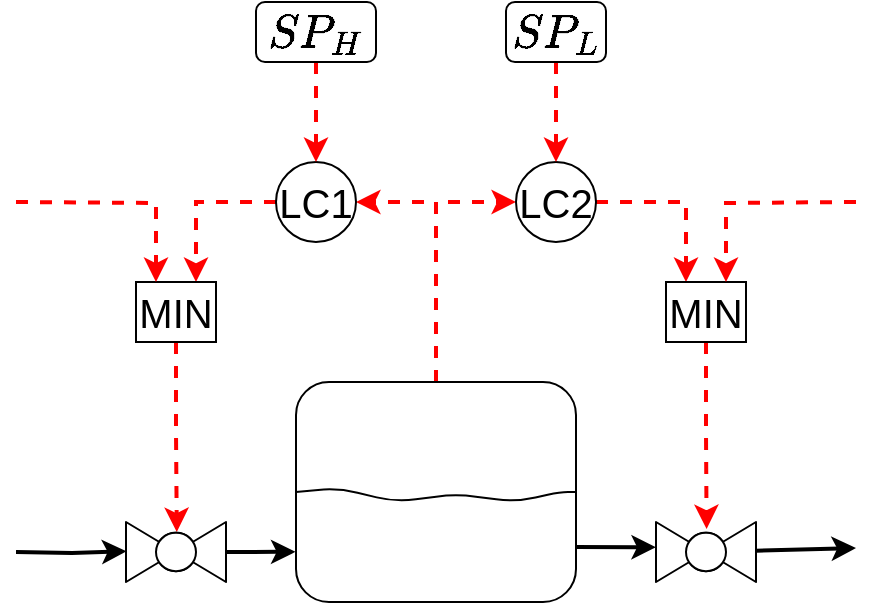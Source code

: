 <mxfile>
    <diagram id="vAsq1MDwtAUqE76dVWq6" name="Page-1">
        <mxGraphModel dx="971" dy="655" grid="1" gridSize="10" guides="1" tooltips="1" connect="1" arrows="1" fold="1" page="1" pageScale="1" pageWidth="1654" pageHeight="1169" math="1" shadow="0">
            <root>
                <mxCell id="0"/>
                <mxCell id="1" parent="0"/>
                <mxCell id="50" style="edgeStyle=orthogonalEdgeStyle;rounded=0;html=1;entryX=1;entryY=0.5;entryDx=0;entryDy=0;dashed=1;strokeColor=#FF0000;fontSize=20;strokeWidth=2;" parent="1" source="9" target="5" edge="1">
                    <mxGeometry relative="1" as="geometry"/>
                </mxCell>
                <mxCell id="57" style="edgeStyle=none;html=1;entryX=-0.001;entryY=0.422;entryDx=0;entryDy=0;entryPerimeter=0;strokeWidth=2;exitX=1;exitY=0.75;exitDx=0;exitDy=0;fontSize=20;" parent="1" source="9" target="29" edge="1">
                    <mxGeometry relative="1" as="geometry"/>
                </mxCell>
                <mxCell id="62" style="edgeStyle=orthogonalEdgeStyle;html=1;entryX=0;entryY=0.5;entryDx=0;entryDy=0;strokeColor=#FF0000;dashed=1;rounded=0;fontSize=20;strokeWidth=2;" parent="1" source="9" target="59" edge="1">
                    <mxGeometry relative="1" as="geometry"/>
                </mxCell>
                <mxCell id="9" value="" style="rounded=1;whiteSpace=wrap;html=1;fontSize=20;" parent="1" vertex="1">
                    <mxGeometry x="660" y="440" width="140" height="110" as="geometry"/>
                </mxCell>
                <mxCell id="3" value="" style="endArrow=none;html=1;exitX=0;exitY=0.5;exitDx=0;exitDy=0;entryX=1;entryY=0.5;entryDx=0;entryDy=0;strokeWidth=1;fontSize=20;" parent="1" source="9" target="9" edge="1">
                    <mxGeometry width="50" height="50" relative="1" as="geometry">
                        <mxPoint x="630" y="497" as="sourcePoint"/>
                        <mxPoint x="810" y="500" as="targetPoint"/>
                        <Array as="points">
                            <mxPoint x="681" y="493"/>
                            <mxPoint x="710" y="500"/>
                            <mxPoint x="740" y="496"/>
                            <mxPoint x="770" y="500"/>
                            <mxPoint x="792" y="495"/>
                        </Array>
                    </mxGeometry>
                </mxCell>
                <mxCell id="51" style="edgeStyle=orthogonalEdgeStyle;rounded=0;html=1;entryX=0.75;entryY=0;entryDx=0;entryDy=0;dashed=1;strokeColor=#FF0000;exitX=0;exitY=0.5;exitDx=0;exitDy=0;fontSize=20;strokeWidth=2;" parent="1" source="5" target="16" edge="1">
                    <mxGeometry relative="1" as="geometry">
                        <mxPoint x="650" y="350" as="sourcePoint"/>
                        <Array as="points">
                            <mxPoint x="610" y="350"/>
                        </Array>
                    </mxGeometry>
                </mxCell>
                <mxCell id="52" style="edgeStyle=orthogonalEdgeStyle;rounded=0;html=1;entryX=0.25;entryY=0;entryDx=0;entryDy=0;dashed=1;strokeColor=#FF0000;exitX=1;exitY=0.5;exitDx=0;exitDy=0;fontSize=20;strokeWidth=2;" parent="1" source="59" target="31" edge="1">
                    <mxGeometry relative="1" as="geometry">
                        <mxPoint x="780" y="350" as="sourcePoint"/>
                    </mxGeometry>
                </mxCell>
                <mxCell id="5" value="LC1" style="ellipse;whiteSpace=wrap;html=1;fontSize=20;" parent="1" vertex="1">
                    <mxGeometry x="650" y="330" width="40" height="40" as="geometry"/>
                </mxCell>
                <mxCell id="19" style="edgeStyle=orthogonalEdgeStyle;rounded=0;html=1;entryX=0.508;entryY=0.167;entryDx=0;entryDy=0;entryPerimeter=0;dashed=1;strokeColor=#FF0000;fontSize=20;strokeWidth=2;" parent="1" source="16" target="26" edge="1">
                    <mxGeometry relative="1" as="geometry">
                        <mxPoint x="600" y="468.2" as="targetPoint"/>
                    </mxGeometry>
                </mxCell>
                <mxCell id="16" value="MIN" style="rounded=0;whiteSpace=wrap;html=1;fontSize=20;" parent="1" vertex="1">
                    <mxGeometry x="580" y="390" width="40" height="30" as="geometry"/>
                </mxCell>
                <mxCell id="56" style="edgeStyle=none;html=1;entryX=-0.002;entryY=0.772;entryDx=0;entryDy=0;strokeWidth=2;entryPerimeter=0;fontSize=20;" parent="1" source="26" target="9" edge="1">
                    <mxGeometry relative="1" as="geometry"/>
                </mxCell>
                <mxCell id="26" value="" style="verticalLabelPosition=bottom;align=center;html=1;verticalAlign=top;pointerEvents=1;dashed=0;shape=mxgraph.pid2valves.valve;valveType=ball;fontSize=20;" parent="1" vertex="1">
                    <mxGeometry x="575" y="510" width="50" height="30" as="geometry"/>
                </mxCell>
                <mxCell id="58" style="edgeStyle=none;html=1;strokeWidth=2;fontSize=20;" parent="1" source="29" edge="1">
                    <mxGeometry relative="1" as="geometry">
                        <mxPoint x="940" y="523" as="targetPoint"/>
                    </mxGeometry>
                </mxCell>
                <mxCell id="29" value="" style="verticalLabelPosition=bottom;align=center;html=1;verticalAlign=top;pointerEvents=1;dashed=0;shape=mxgraph.pid2valves.valve;valveType=ball;fontSize=20;" parent="1" vertex="1">
                    <mxGeometry x="840" y="510" width="50" height="30" as="geometry"/>
                </mxCell>
                <mxCell id="54" style="edgeStyle=orthogonalEdgeStyle;rounded=0;html=1;entryX=0.506;entryY=0.117;entryDx=0;entryDy=0;entryPerimeter=0;dashed=1;strokeColor=#FF0000;fontSize=20;strokeWidth=2;" parent="1" source="31" target="29" edge="1">
                    <mxGeometry relative="1" as="geometry"/>
                </mxCell>
                <mxCell id="31" value="MIN" style="rounded=0;whiteSpace=wrap;html=1;fontSize=20;" parent="1" vertex="1">
                    <mxGeometry x="845" y="390" width="40" height="30" as="geometry"/>
                </mxCell>
                <mxCell id="36" style="edgeStyle=orthogonalEdgeStyle;rounded=0;html=1;entryX=0.004;entryY=0.487;entryDx=0;entryDy=0;entryPerimeter=0;strokeWidth=2;fontSize=20;" parent="1" target="26" edge="1">
                    <mxGeometry relative="1" as="geometry">
                        <mxPoint x="520" y="525" as="sourcePoint"/>
                        <mxPoint x="560" y="494.8" as="targetPoint"/>
                    </mxGeometry>
                </mxCell>
                <mxCell id="43" style="edgeStyle=orthogonalEdgeStyle;rounded=0;html=1;entryX=0.25;entryY=0;entryDx=0;entryDy=0;dashed=1;strokeColor=#FF0000;fontSize=20;strokeWidth=2;" parent="1" target="16" edge="1">
                    <mxGeometry relative="1" as="geometry">
                        <mxPoint x="520" y="350" as="sourcePoint"/>
                        <mxPoint x="590" y="380" as="targetPoint"/>
                    </mxGeometry>
                </mxCell>
                <mxCell id="53" style="edgeStyle=orthogonalEdgeStyle;rounded=0;html=1;entryX=0.75;entryY=0;entryDx=0;entryDy=0;dashed=1;strokeColor=#FF0000;fontSize=20;strokeWidth=2;" parent="1" target="31" edge="1">
                    <mxGeometry relative="1" as="geometry">
                        <mxPoint x="940" y="350" as="sourcePoint"/>
                        <mxPoint x="985" y="320" as="targetPoint"/>
                    </mxGeometry>
                </mxCell>
                <mxCell id="59" value="LC2" style="ellipse;whiteSpace=wrap;html=1;fontSize=20;" parent="1" vertex="1">
                    <mxGeometry x="770" y="330" width="40" height="40" as="geometry"/>
                </mxCell>
                <mxCell id="63" style="edgeStyle=orthogonalEdgeStyle;rounded=0;html=1;entryX=0.5;entryY=0;entryDx=0;entryDy=0;dashed=1;strokeColor=#FF0000;fontSize=20;strokeWidth=2;exitX=0.5;exitY=1;exitDx=0;exitDy=0;" edge="1" parent="1" source="70" target="5">
                    <mxGeometry relative="1" as="geometry">
                        <mxPoint x="670" y="280" as="sourcePoint"/>
                        <mxPoint x="620.0" y="400" as="targetPoint"/>
                        <Array as="points">
                            <mxPoint x="670" y="310"/>
                            <mxPoint x="670" y="310"/>
                        </Array>
                    </mxGeometry>
                </mxCell>
                <mxCell id="67" style="edgeStyle=orthogonalEdgeStyle;rounded=0;html=1;entryX=0.5;entryY=0;entryDx=0;entryDy=0;dashed=1;strokeColor=#FF0000;fontSize=20;strokeWidth=2;exitX=0.5;exitY=1;exitDx=0;exitDy=0;" edge="1" parent="1" source="71" target="59">
                    <mxGeometry relative="1" as="geometry">
                        <mxPoint x="790" y="280" as="sourcePoint"/>
                        <mxPoint x="790" y="320" as="targetPoint"/>
                    </mxGeometry>
                </mxCell>
                <mxCell id="70" value="$$SP_H$$" style="whiteSpace=wrap;html=1;rounded=1;fontSize=20;" vertex="1" parent="1">
                    <mxGeometry x="640" y="250" width="60" height="30" as="geometry"/>
                </mxCell>
                <mxCell id="71" value="$$SP_L$$" style="whiteSpace=wrap;html=1;rounded=1;fontSize=20;" vertex="1" parent="1">
                    <mxGeometry x="765" y="250" width="50" height="30" as="geometry"/>
                </mxCell>
            </root>
        </mxGraphModel>
    </diagram>
</mxfile>